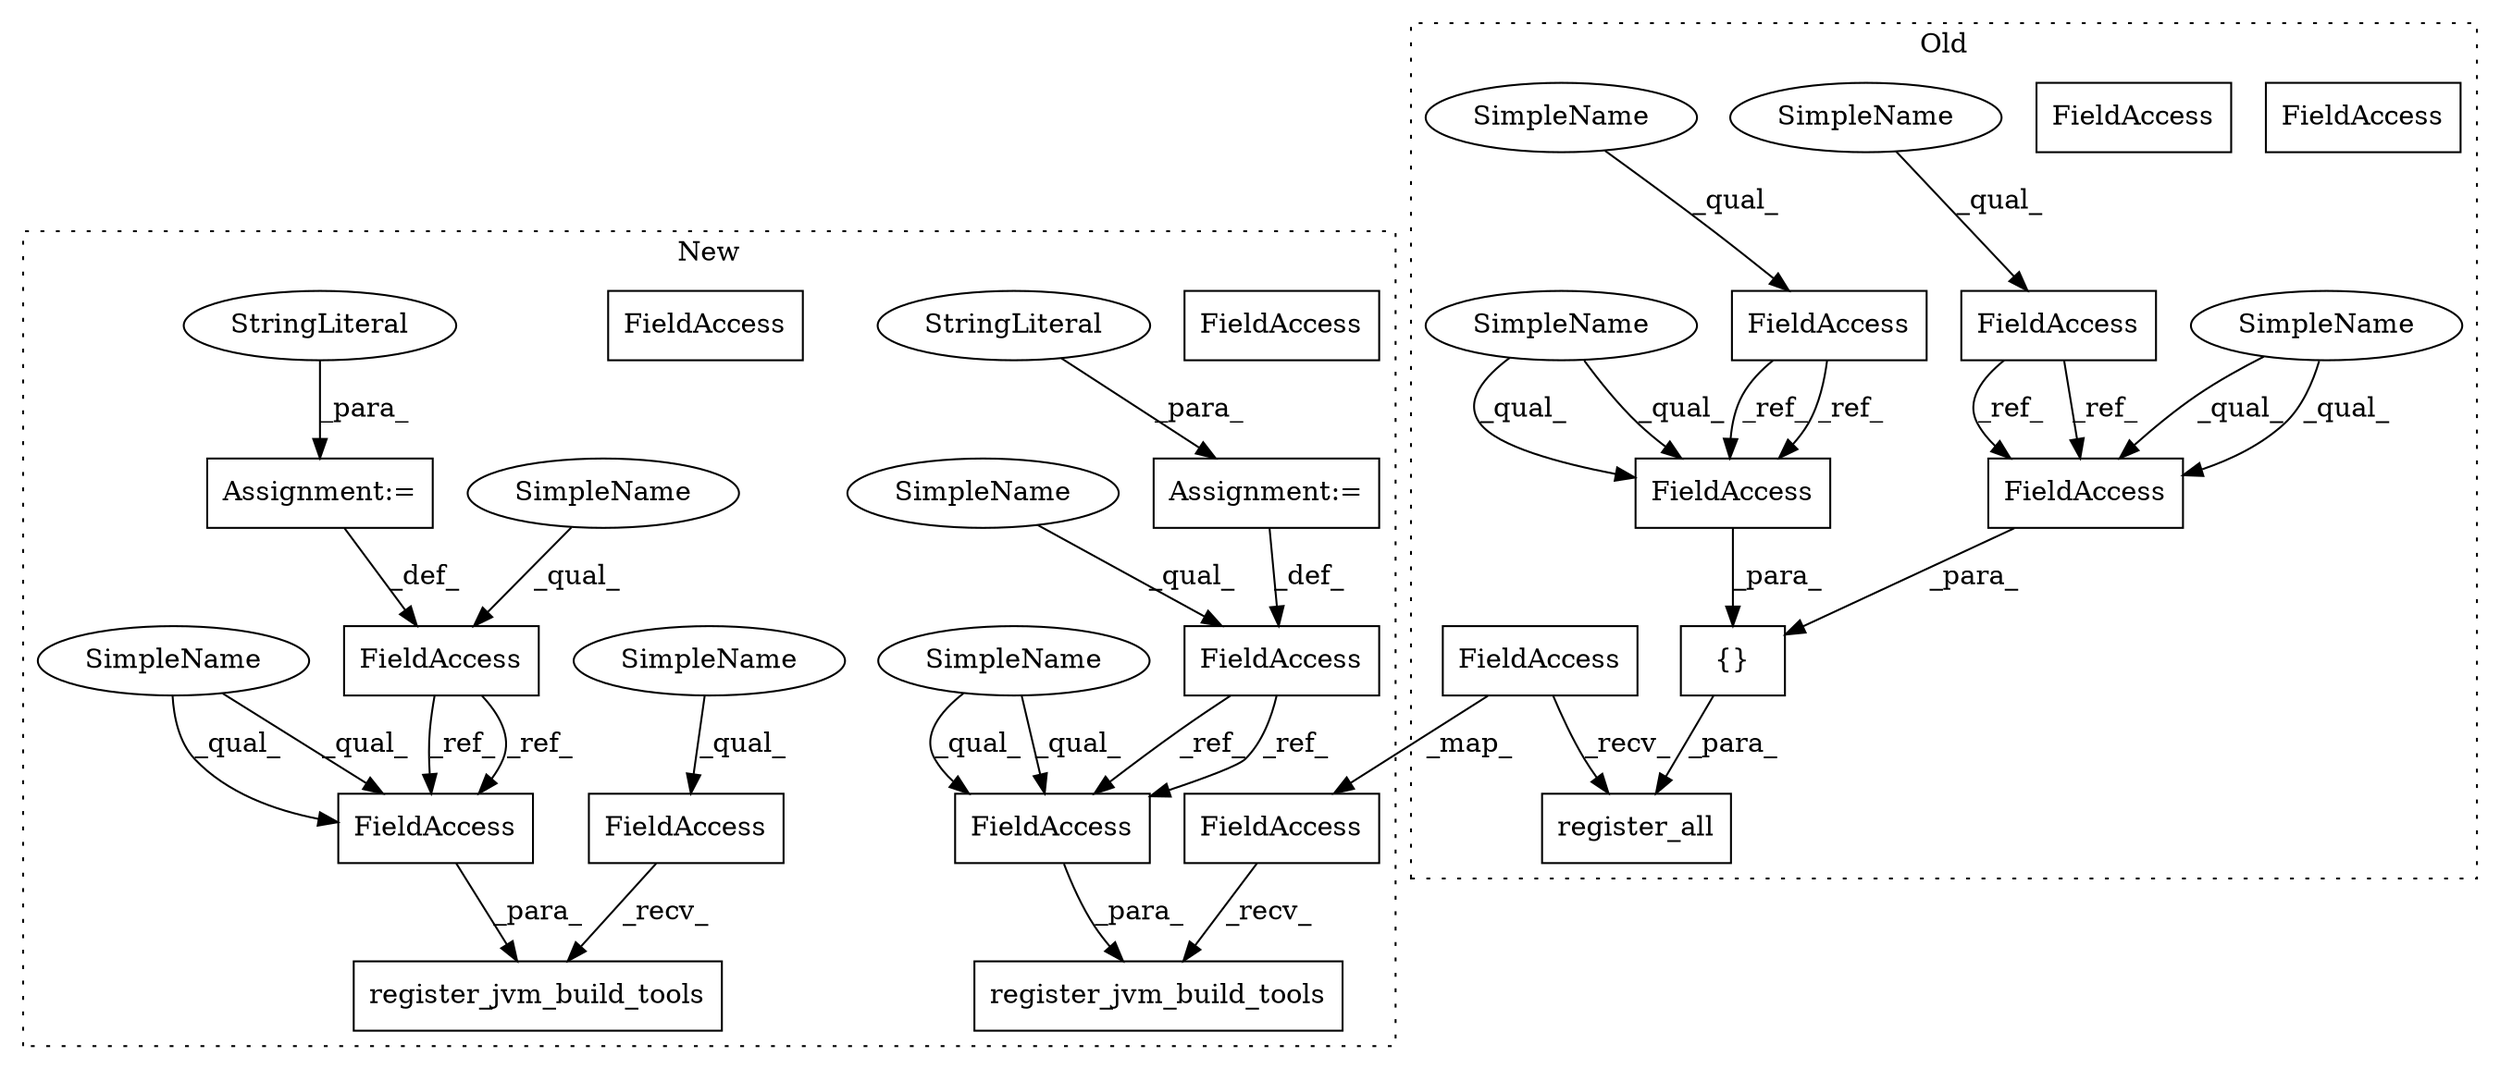 digraph G {
subgraph cluster0 {
1 [label="register_all" a="32" s="3712,3787" l="13,1" shape="box"];
3 [label="{}" a="4" s="3734,3786" l="1,1" shape="box"];
4 [label="FieldAccess" a="22" s="3452" l="20" shape="box"];
6 [label="FieldAccess" a="22" s="3735" l="20" shape="box"];
11 [label="FieldAccess" a="22" s="3690" l="21" shape="box"];
14 [label="FieldAccess" a="22" s="3557" l="30" shape="box"];
16 [label="FieldAccess" a="22" s="3756" l="30" shape="box"];
21 [label="SimpleName" a="42" s="3557" l="4" shape="ellipse"];
22 [label="SimpleName" a="42" s="3735" l="4" shape="ellipse"];
23 [label="SimpleName" a="42" s="3452" l="4" shape="ellipse"];
24 [label="SimpleName" a="42" s="3756" l="4" shape="ellipse"];
25 [label="FieldAccess" a="22" s="3735" l="20" shape="box"];
27 [label="FieldAccess" a="22" s="3756" l="30" shape="box"];
label = "Old";
style="dotted";
}
subgraph cluster1 {
2 [label="register_jvm_build_tools" a="32" s="3685,3750" l="25,1" shape="box"];
5 [label="FieldAccess" a="22" s="3518" l="25" shape="box"];
7 [label="FieldAccess" a="22" s="3710" l="25" shape="box"];
8 [label="Assignment:=" a="7" s="3543" l="1" shape="box"];
9 [label="StringLiteral" a="45" s="3544" l="7" shape="ellipse"];
10 [label="FieldAccess" a="22" s="3663" l="21" shape="box"];
12 [label="FieldAccess" a="22" s="3934" l="21" shape="box"];
13 [label="register_jvm_build_tools" a="32" s="3956,4034" l="25,1" shape="box"];
15 [label="FieldAccess" a="22" s="3981" l="28" shape="box"];
17 [label="FieldAccess" a="22" s="3757" l="28" shape="box"];
18 [label="Assignment:=" a="7" s="3785" l="1" shape="box"];
19 [label="StringLiteral" a="45" s="3786" l="15" shape="ellipse"];
20 [label="FieldAccess" a="22" s="3710" l="25" shape="box"];
26 [label="FieldAccess" a="22" s="3981" l="28" shape="box"];
28 [label="SimpleName" a="42" s="3710" l="4" shape="ellipse"];
29 [label="SimpleName" a="42" s="3757" l="4" shape="ellipse"];
30 [label="SimpleName" a="42" s="3934" l="4" shape="ellipse"];
31 [label="SimpleName" a="42" s="3981" l="4" shape="ellipse"];
32 [label="SimpleName" a="42" s="3518" l="4" shape="ellipse"];
label = "New";
style="dotted";
}
3 -> 1 [label="_para_"];
4 -> 25 [label="_ref_"];
4 -> 25 [label="_ref_"];
5 -> 20 [label="_ref_"];
5 -> 20 [label="_ref_"];
8 -> 5 [label="_def_"];
9 -> 8 [label="_para_"];
10 -> 2 [label="_recv_"];
11 -> 10 [label="_map_"];
11 -> 1 [label="_recv_"];
12 -> 13 [label="_recv_"];
14 -> 27 [label="_ref_"];
14 -> 27 [label="_ref_"];
17 -> 26 [label="_ref_"];
17 -> 26 [label="_ref_"];
18 -> 17 [label="_def_"];
19 -> 18 [label="_para_"];
20 -> 2 [label="_para_"];
21 -> 14 [label="_qual_"];
22 -> 25 [label="_qual_"];
22 -> 25 [label="_qual_"];
23 -> 4 [label="_qual_"];
24 -> 27 [label="_qual_"];
24 -> 27 [label="_qual_"];
25 -> 3 [label="_para_"];
26 -> 13 [label="_para_"];
27 -> 3 [label="_para_"];
28 -> 20 [label="_qual_"];
28 -> 20 [label="_qual_"];
29 -> 17 [label="_qual_"];
30 -> 12 [label="_qual_"];
31 -> 26 [label="_qual_"];
31 -> 26 [label="_qual_"];
32 -> 5 [label="_qual_"];
}